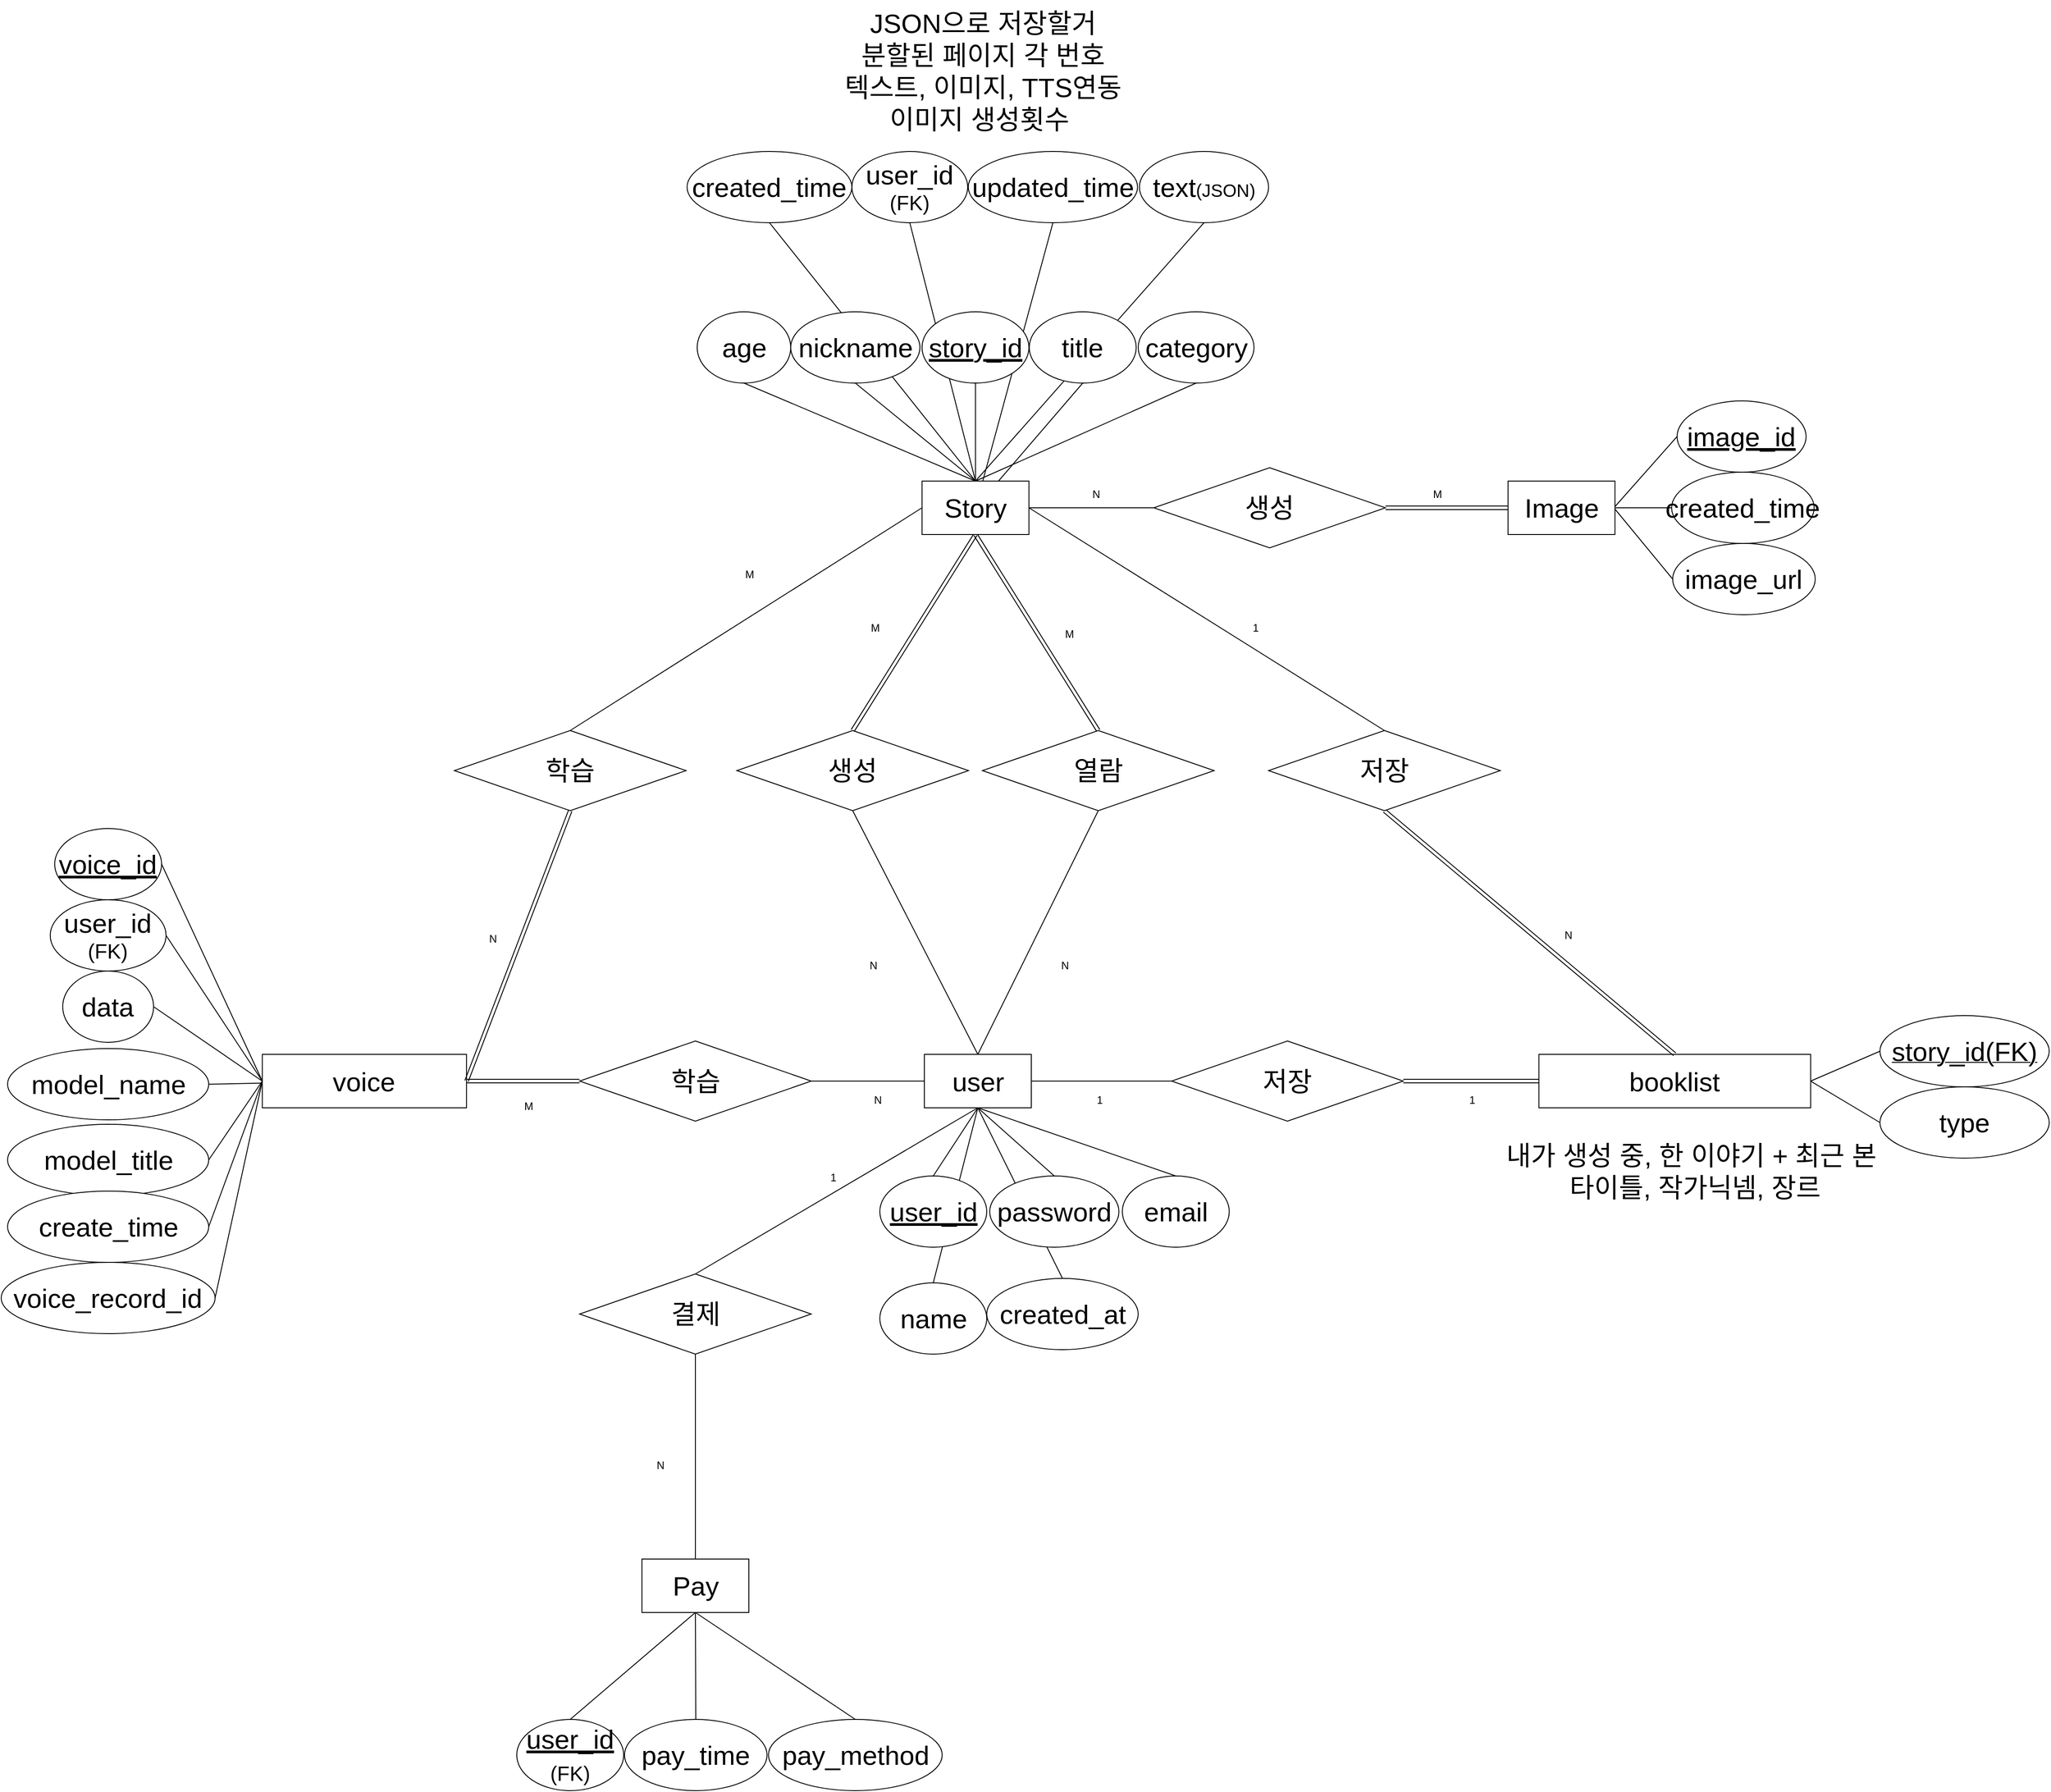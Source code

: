 <mxfile version="26.2.13">
  <diagram id="H-LKPR2eJLxQi2jiz3VE" name="페이지-1">
    <mxGraphModel dx="2068" dy="-8203" grid="1" gridSize="10" guides="1" tooltips="1" connect="1" arrows="1" fold="1" page="1" pageScale="1" pageWidth="827" pageHeight="1169" math="0" shadow="0">
      <root>
        <mxCell id="0" />
        <mxCell id="1" parent="0" />
        <mxCell id="0f62TDmaW-4vC21WAlyS-1" style="rounded=0;orthogonalLoop=1;jettySize=auto;html=1;exitX=0.5;exitY=1;exitDx=0;exitDy=0;entryX=0.5;entryY=0;entryDx=0;entryDy=0;endArrow=none;startFill=0;" edge="1" parent="1" source="0f62TDmaW-4vC21WAlyS-92" target="0f62TDmaW-4vC21WAlyS-15">
          <mxGeometry relative="1" as="geometry" />
        </mxCell>
        <mxCell id="0f62TDmaW-4vC21WAlyS-2" style="rounded=0;orthogonalLoop=1;jettySize=auto;html=1;exitX=0.5;exitY=1;exitDx=0;exitDy=0;entryX=0.5;entryY=0;entryDx=0;entryDy=0;endArrow=none;startFill=0;" edge="1" parent="1" source="0f62TDmaW-4vC21WAlyS-97" target="0f62TDmaW-4vC21WAlyS-15">
          <mxGeometry relative="1" as="geometry" />
        </mxCell>
        <mxCell id="0f62TDmaW-4vC21WAlyS-3" style="rounded=0;orthogonalLoop=1;jettySize=auto;html=1;exitX=0.5;exitY=1;exitDx=0;exitDy=0;endArrow=none;startFill=0;" edge="1" parent="1" source="0f62TDmaW-4vC21WAlyS-98" target="0f62TDmaW-4vC21WAlyS-15">
          <mxGeometry relative="1" as="geometry" />
        </mxCell>
        <mxCell id="0f62TDmaW-4vC21WAlyS-4" style="rounded=0;orthogonalLoop=1;jettySize=auto;html=1;exitX=0.5;exitY=1;exitDx=0;exitDy=0;entryX=0.5;entryY=0;entryDx=0;entryDy=0;endArrow=none;startFill=0;" edge="1" parent="1" source="0f62TDmaW-4vC21WAlyS-101" target="0f62TDmaW-4vC21WAlyS-15">
          <mxGeometry relative="1" as="geometry" />
        </mxCell>
        <mxCell id="0f62TDmaW-4vC21WAlyS-5" style="rounded=0;orthogonalLoop=1;jettySize=auto;html=1;exitX=0.5;exitY=0;exitDx=0;exitDy=0;entryX=0.5;entryY=1;entryDx=0;entryDy=0;endArrow=none;startFill=0;" edge="1" parent="1" source="0f62TDmaW-4vC21WAlyS-82" target="0f62TDmaW-4vC21WAlyS-9">
          <mxGeometry relative="1" as="geometry" />
        </mxCell>
        <mxCell id="0f62TDmaW-4vC21WAlyS-6" style="rounded=0;orthogonalLoop=1;jettySize=auto;html=1;exitX=0.5;exitY=0;exitDx=0;exitDy=0;entryX=0.5;entryY=1;entryDx=0;entryDy=0;endArrow=none;startFill=0;" edge="1" parent="1" source="0f62TDmaW-4vC21WAlyS-87" target="0f62TDmaW-4vC21WAlyS-9">
          <mxGeometry relative="1" as="geometry" />
        </mxCell>
        <mxCell id="0f62TDmaW-4vC21WAlyS-7" style="rounded=0;orthogonalLoop=1;jettySize=auto;html=1;exitX=0.5;exitY=1;exitDx=0;exitDy=0;entryX=0.5;entryY=0;entryDx=0;entryDy=0;endArrow=none;startFill=0;" edge="1" parent="1" source="0f62TDmaW-4vC21WAlyS-9" target="0f62TDmaW-4vC21WAlyS-62">
          <mxGeometry relative="1" as="geometry" />
        </mxCell>
        <mxCell id="0f62TDmaW-4vC21WAlyS-8" style="rounded=0;orthogonalLoop=1;jettySize=auto;html=1;exitX=1;exitY=0.5;exitDx=0;exitDy=0;entryX=0;entryY=0.5;entryDx=0;entryDy=0;endArrow=none;startFill=0;" edge="1" parent="1" source="0f62TDmaW-4vC21WAlyS-9" target="0f62TDmaW-4vC21WAlyS-77">
          <mxGeometry relative="1" as="geometry" />
        </mxCell>
        <mxCell id="0f62TDmaW-4vC21WAlyS-9" value="&lt;font style=&quot;font-size: 30px;&quot;&gt;user&lt;/font&gt;" style="rounded=0;whiteSpace=wrap;html=1;" vertex="1" parent="1">
          <mxGeometry x="1507.5" y="11173.5" width="120" height="60" as="geometry" />
        </mxCell>
        <mxCell id="0f62TDmaW-4vC21WAlyS-10" style="rounded=0;orthogonalLoop=1;jettySize=auto;html=1;exitX=0.5;exitY=1;exitDx=0;exitDy=0;entryX=0.5;entryY=0;entryDx=0;entryDy=0;endArrow=none;startFill=0;startArrow=none;shape=link;" edge="1" parent="1" source="0f62TDmaW-4vC21WAlyS-15" target="0f62TDmaW-4vC21WAlyS-46">
          <mxGeometry relative="1" as="geometry" />
        </mxCell>
        <mxCell id="0f62TDmaW-4vC21WAlyS-11" style="rounded=0;orthogonalLoop=1;jettySize=auto;html=1;exitX=0.5;exitY=1;exitDx=0;exitDy=0;entryX=0.5;entryY=0;entryDx=0;entryDy=0;endArrow=none;startFill=0;startArrow=none;shape=link;" edge="1" parent="1" source="0f62TDmaW-4vC21WAlyS-15" target="0f62TDmaW-4vC21WAlyS-48">
          <mxGeometry relative="1" as="geometry" />
        </mxCell>
        <mxCell id="0f62TDmaW-4vC21WAlyS-12" style="rounded=0;orthogonalLoop=1;jettySize=auto;html=1;exitX=0;exitY=0.5;exitDx=0;exitDy=0;entryX=0.5;entryY=0;entryDx=0;entryDy=0;endArrow=none;startFill=0;" edge="1" parent="1" source="0f62TDmaW-4vC21WAlyS-15" target="0f62TDmaW-4vC21WAlyS-54">
          <mxGeometry relative="1" as="geometry" />
        </mxCell>
        <mxCell id="0f62TDmaW-4vC21WAlyS-13" style="edgeStyle=orthogonalEdgeStyle;rounded=0;orthogonalLoop=1;jettySize=auto;html=1;exitX=1;exitY=0.5;exitDx=0;exitDy=0;endArrow=none;startFill=0;" edge="1" parent="1" source="0f62TDmaW-4vC21WAlyS-15" target="0f62TDmaW-4vC21WAlyS-66">
          <mxGeometry relative="1" as="geometry" />
        </mxCell>
        <mxCell id="0f62TDmaW-4vC21WAlyS-14" style="rounded=0;orthogonalLoop=1;jettySize=auto;html=1;exitX=1;exitY=0.5;exitDx=0;exitDy=0;entryX=0.5;entryY=0;entryDx=0;entryDy=0;endArrow=none;startFill=0;" edge="1" parent="1" source="0f62TDmaW-4vC21WAlyS-15" target="0f62TDmaW-4vC21WAlyS-104">
          <mxGeometry relative="1" as="geometry" />
        </mxCell>
        <mxCell id="0f62TDmaW-4vC21WAlyS-15" value="&lt;font style=&quot;font-size: 30px;&quot;&gt;Story&lt;/font&gt;" style="rounded=0;whiteSpace=wrap;html=1;" vertex="1" parent="1">
          <mxGeometry x="1504.86" y="10530" width="120" height="60" as="geometry" />
        </mxCell>
        <mxCell id="0f62TDmaW-4vC21WAlyS-16" style="edgeStyle=orthogonalEdgeStyle;rounded=0;orthogonalLoop=1;jettySize=auto;html=1;exitX=1;exitY=0.5;exitDx=0;exitDy=0;entryX=0;entryY=0.5;entryDx=0;entryDy=0;endArrow=none;startFill=0;shape=link;" edge="1" parent="1" source="0f62TDmaW-4vC21WAlyS-17" target="0f62TDmaW-4vC21WAlyS-56">
          <mxGeometry relative="1" as="geometry" />
        </mxCell>
        <mxCell id="0f62TDmaW-4vC21WAlyS-17" value="&lt;font style=&quot;font-size: 30px;&quot;&gt;voice&lt;/font&gt;" style="rounded=0;whiteSpace=wrap;html=1;" vertex="1" parent="1">
          <mxGeometry x="764.39" y="11173.5" width="229.22" height="60" as="geometry" />
        </mxCell>
        <mxCell id="0f62TDmaW-4vC21WAlyS-18" style="rounded=0;orthogonalLoop=1;jettySize=auto;html=1;exitX=1;exitY=0.5;exitDx=0;exitDy=0;entryX=0;entryY=0.5;entryDx=0;entryDy=0;endArrow=none;startFill=0;" edge="1" parent="1" source="0f62TDmaW-4vC21WAlyS-19" target="0f62TDmaW-4vC21WAlyS-17">
          <mxGeometry relative="1" as="geometry" />
        </mxCell>
        <mxCell id="0f62TDmaW-4vC21WAlyS-19" value="&lt;font style=&quot;font-size: 30px;&quot;&gt;&lt;u&gt;voice_id&lt;/u&gt;&lt;/font&gt;" style="ellipse;whiteSpace=wrap;html=1;" vertex="1" parent="1">
          <mxGeometry x="531.39" y="10920" width="120" height="80" as="geometry" />
        </mxCell>
        <mxCell id="0f62TDmaW-4vC21WAlyS-20" style="rounded=0;orthogonalLoop=1;jettySize=auto;html=1;exitX=1;exitY=0.5;exitDx=0;exitDy=0;entryX=0;entryY=0.5;entryDx=0;entryDy=0;endArrow=none;startFill=0;" edge="1" parent="1" source="0f62TDmaW-4vC21WAlyS-21" target="0f62TDmaW-4vC21WAlyS-17">
          <mxGeometry relative="1" as="geometry" />
        </mxCell>
        <mxCell id="0f62TDmaW-4vC21WAlyS-21" value="&lt;span style=&quot;font-size: 30px;&quot;&gt;user_id&lt;/span&gt;&lt;div&gt;&lt;font style=&quot;font-size: 23px;&quot;&gt;(FK)&lt;/font&gt;&lt;/div&gt;" style="ellipse;whiteSpace=wrap;html=1;" vertex="1" parent="1">
          <mxGeometry x="526.39" y="11000" width="130" height="80" as="geometry" />
        </mxCell>
        <mxCell id="0f62TDmaW-4vC21WAlyS-22" style="rounded=0;orthogonalLoop=1;jettySize=auto;html=1;exitX=1;exitY=0.5;exitDx=0;exitDy=0;endArrow=none;startFill=0;" edge="1" parent="1" source="0f62TDmaW-4vC21WAlyS-23" target="0f62TDmaW-4vC21WAlyS-17">
          <mxGeometry relative="1" as="geometry" />
        </mxCell>
        <mxCell id="0f62TDmaW-4vC21WAlyS-23" value="&lt;font style=&quot;font-size: 30px;&quot;&gt;model_name&lt;/font&gt;" style="ellipse;whiteSpace=wrap;html=1;" vertex="1" parent="1">
          <mxGeometry x="478.53" y="11167" width="225.72" height="80" as="geometry" />
        </mxCell>
        <mxCell id="0f62TDmaW-4vC21WAlyS-24" style="rounded=0;orthogonalLoop=1;jettySize=auto;html=1;exitX=1;exitY=0.5;exitDx=0;exitDy=0;entryX=0;entryY=0.5;entryDx=0;entryDy=0;endArrow=none;startFill=0;" edge="1" parent="1" source="0f62TDmaW-4vC21WAlyS-25" target="0f62TDmaW-4vC21WAlyS-17">
          <mxGeometry relative="1" as="geometry" />
        </mxCell>
        <mxCell id="0f62TDmaW-4vC21WAlyS-25" value="&lt;font style=&quot;font-size: 30px;&quot;&gt;model_title&lt;/font&gt;" style="ellipse;whiteSpace=wrap;html=1;" vertex="1" parent="1">
          <mxGeometry x="478.53" y="11252" width="225.72" height="80" as="geometry" />
        </mxCell>
        <mxCell id="0f62TDmaW-4vC21WAlyS-26" style="rounded=0;orthogonalLoop=1;jettySize=auto;html=1;exitX=1;exitY=0.5;exitDx=0;exitDy=0;entryX=0;entryY=0.5;entryDx=0;entryDy=0;endArrow=none;startFill=0;" edge="1" parent="1" source="0f62TDmaW-4vC21WAlyS-27" target="0f62TDmaW-4vC21WAlyS-17">
          <mxGeometry relative="1" as="geometry" />
        </mxCell>
        <mxCell id="0f62TDmaW-4vC21WAlyS-27" value="&lt;font style=&quot;font-size: 30px;&quot;&gt;create_time&lt;/font&gt;" style="ellipse;whiteSpace=wrap;html=1;" vertex="1" parent="1">
          <mxGeometry x="478.53" y="11327" width="225.72" height="80" as="geometry" />
        </mxCell>
        <mxCell id="0f62TDmaW-4vC21WAlyS-28" style="rounded=0;orthogonalLoop=1;jettySize=auto;html=1;exitX=1;exitY=0.5;exitDx=0;exitDy=0;entryX=0;entryY=0.5;entryDx=0;entryDy=0;endArrow=none;startFill=0;" edge="1" parent="1" source="0f62TDmaW-4vC21WAlyS-29" target="0f62TDmaW-4vC21WAlyS-17">
          <mxGeometry relative="1" as="geometry" />
        </mxCell>
        <mxCell id="0f62TDmaW-4vC21WAlyS-29" value="&lt;font style=&quot;font-size: 30px;&quot;&gt;&lt;span&gt;voice_record_id&lt;/span&gt;&lt;/font&gt;" style="ellipse;whiteSpace=wrap;html=1;fontStyle=0" vertex="1" parent="1">
          <mxGeometry x="471.39" y="11407" width="240" height="80" as="geometry" />
        </mxCell>
        <mxCell id="0f62TDmaW-4vC21WAlyS-30" style="rounded=0;orthogonalLoop=1;jettySize=auto;html=1;exitX=1;exitY=0.5;exitDx=0;exitDy=0;entryX=0;entryY=0.5;entryDx=0;entryDy=0;endArrow=none;startFill=0;" edge="1" parent="1" source="0f62TDmaW-4vC21WAlyS-31" target="0f62TDmaW-4vC21WAlyS-17">
          <mxGeometry relative="1" as="geometry" />
        </mxCell>
        <mxCell id="0f62TDmaW-4vC21WAlyS-31" value="&lt;font style=&quot;font-size: 30px;&quot;&gt;data&lt;/font&gt;" style="ellipse;whiteSpace=wrap;html=1;" vertex="1" parent="1">
          <mxGeometry x="540.39" y="11080" width="102" height="80" as="geometry" />
        </mxCell>
        <mxCell id="0f62TDmaW-4vC21WAlyS-32" value="&lt;div&gt;&lt;span style=&quot;font-size: 30px; background-color: transparent; color: light-dark(rgb(0, 0, 0), rgb(255, 255, 255));&quot;&gt;booklist&lt;/span&gt;&lt;/div&gt;" style="rounded=0;whiteSpace=wrap;html=1;" vertex="1" parent="1">
          <mxGeometry x="2197.24" y="11173.5" width="305" height="60" as="geometry" />
        </mxCell>
        <mxCell id="0f62TDmaW-4vC21WAlyS-33" value="&lt;span style=&quot;font-size: 30px;&quot;&gt;내가 생성 중, 한 이야기 + 최근 본&lt;/span&gt;&lt;div&gt;&lt;span style=&quot;font-size: 30px;&quot;&gt;&amp;nbsp;타이틀, 작가닉넴, 장르&lt;/span&gt;&lt;/div&gt;" style="text;html=1;align=center;verticalAlign=middle;resizable=0;points=[];autosize=1;strokeColor=none;fillColor=none;" vertex="1" parent="1">
          <mxGeometry x="2133" y="11260" width="470" height="90" as="geometry" />
        </mxCell>
        <mxCell id="0f62TDmaW-4vC21WAlyS-34" style="rounded=0;orthogonalLoop=1;jettySize=auto;html=1;exitX=0;exitY=0.5;exitDx=0;exitDy=0;entryX=1;entryY=0.5;entryDx=0;entryDy=0;endArrow=none;startFill=0;" edge="1" parent="1" source="0f62TDmaW-4vC21WAlyS-35" target="0f62TDmaW-4vC21WAlyS-32">
          <mxGeometry relative="1" as="geometry" />
        </mxCell>
        <mxCell id="0f62TDmaW-4vC21WAlyS-35" value="&lt;span style=&quot;font-size: 30px;&quot;&gt;story_id(FK)&lt;/span&gt;" style="ellipse;whiteSpace=wrap;html=1;fontStyle=4" vertex="1" parent="1">
          <mxGeometry x="2580" y="11130" width="190" height="80" as="geometry" />
        </mxCell>
        <mxCell id="0f62TDmaW-4vC21WAlyS-36" style="rounded=0;orthogonalLoop=1;jettySize=auto;html=1;exitX=0;exitY=0.5;exitDx=0;exitDy=0;entryX=1;entryY=0.5;entryDx=0;entryDy=0;endArrow=none;startFill=0;" edge="1" parent="1" source="0f62TDmaW-4vC21WAlyS-37" target="0f62TDmaW-4vC21WAlyS-32">
          <mxGeometry relative="1" as="geometry" />
        </mxCell>
        <mxCell id="0f62TDmaW-4vC21WAlyS-37" value="&lt;span style=&quot;font-size: 30px;&quot;&gt;type&lt;/span&gt;" style="ellipse;whiteSpace=wrap;html=1;fontStyle=0" vertex="1" parent="1">
          <mxGeometry x="2580" y="11210" width="190" height="80" as="geometry" />
        </mxCell>
        <mxCell id="0f62TDmaW-4vC21WAlyS-38" value="&lt;span style=&quot;font-size: 30px;&quot;&gt;Pay&lt;/span&gt;" style="rounded=0;whiteSpace=wrap;html=1;" vertex="1" parent="1">
          <mxGeometry x="1190.5" y="11740" width="120" height="60" as="geometry" />
        </mxCell>
        <mxCell id="0f62TDmaW-4vC21WAlyS-39" style="rounded=0;orthogonalLoop=1;jettySize=auto;html=1;exitX=0.5;exitY=0;exitDx=0;exitDy=0;entryX=0.5;entryY=1;entryDx=0;entryDy=0;endArrow=none;startFill=0;" edge="1" parent="1" source="0f62TDmaW-4vC21WAlyS-40" target="0f62TDmaW-4vC21WAlyS-38">
          <mxGeometry relative="1" as="geometry" />
        </mxCell>
        <mxCell id="0f62TDmaW-4vC21WAlyS-40" value="&lt;font style=&quot;font-size: 30px;&quot;&gt;&lt;u&gt;user_id&lt;/u&gt;&lt;/font&gt;&lt;div&gt;&lt;font style=&quot;font-size: 30px;&quot;&gt;&lt;span style=&quot;font-size: 23px;&quot;&gt;(FK)&lt;/span&gt;&lt;u&gt;&lt;/u&gt;&lt;/font&gt;&lt;/div&gt;" style="ellipse;whiteSpace=wrap;html=1;" vertex="1" parent="1">
          <mxGeometry x="1050.0" y="11920" width="120" height="80" as="geometry" />
        </mxCell>
        <mxCell id="0f62TDmaW-4vC21WAlyS-41" style="rounded=0;orthogonalLoop=1;jettySize=auto;html=1;exitX=0.5;exitY=0;exitDx=0;exitDy=0;entryX=0.5;entryY=1;entryDx=0;entryDy=0;endArrow=none;startFill=0;" edge="1" parent="1" source="0f62TDmaW-4vC21WAlyS-42" target="0f62TDmaW-4vC21WAlyS-38">
          <mxGeometry relative="1" as="geometry" />
        </mxCell>
        <mxCell id="0f62TDmaW-4vC21WAlyS-42" value="&lt;font style=&quot;font-size: 30px;&quot;&gt;pay_time&lt;/font&gt;" style="ellipse;whiteSpace=wrap;html=1;" vertex="1" parent="1">
          <mxGeometry x="1170.93" y="11920" width="160" height="80" as="geometry" />
        </mxCell>
        <mxCell id="0f62TDmaW-4vC21WAlyS-43" style="rounded=0;orthogonalLoop=1;jettySize=auto;html=1;exitX=0.5;exitY=0;exitDx=0;exitDy=0;entryX=0.5;entryY=1;entryDx=0;entryDy=0;endArrow=none;startFill=0;" edge="1" parent="1" source="0f62TDmaW-4vC21WAlyS-44" target="0f62TDmaW-4vC21WAlyS-38">
          <mxGeometry relative="1" as="geometry" />
        </mxCell>
        <mxCell id="0f62TDmaW-4vC21WAlyS-44" value="&lt;font style=&quot;font-size: 30px;&quot;&gt;pay_method&lt;/font&gt;" style="ellipse;whiteSpace=wrap;html=1;" vertex="1" parent="1">
          <mxGeometry x="1332.5" y="11920" width="195" height="80" as="geometry" />
        </mxCell>
        <mxCell id="0f62TDmaW-4vC21WAlyS-45" style="rounded=0;orthogonalLoop=1;jettySize=auto;html=1;exitX=0.5;exitY=1;exitDx=0;exitDy=0;endArrow=none;startFill=0;entryX=0.5;entryY=0;entryDx=0;entryDy=0;" edge="1" parent="1" source="0f62TDmaW-4vC21WAlyS-46" target="0f62TDmaW-4vC21WAlyS-9">
          <mxGeometry relative="1" as="geometry" />
        </mxCell>
        <mxCell id="0f62TDmaW-4vC21WAlyS-46" value="&lt;span style=&quot;font-size: 30px;&quot;&gt;생성&lt;/span&gt;" style="rhombus;whiteSpace=wrap;html=1;" vertex="1" parent="1">
          <mxGeometry x="1297.04" y="10810" width="260" height="90" as="geometry" />
        </mxCell>
        <mxCell id="0f62TDmaW-4vC21WAlyS-47" style="rounded=0;orthogonalLoop=1;jettySize=auto;html=1;exitX=0.5;exitY=1;exitDx=0;exitDy=0;endArrow=none;startFill=0;entryX=0.5;entryY=0;entryDx=0;entryDy=0;" edge="1" parent="1" source="0f62TDmaW-4vC21WAlyS-48" target="0f62TDmaW-4vC21WAlyS-9">
          <mxGeometry relative="1" as="geometry" />
        </mxCell>
        <mxCell id="0f62TDmaW-4vC21WAlyS-48" value="&lt;span style=&quot;font-size: 30px;&quot;&gt;열람&lt;/span&gt;" style="rhombus;whiteSpace=wrap;html=1;" vertex="1" parent="1">
          <mxGeometry x="1572.68" y="10810" width="260" height="90" as="geometry" />
        </mxCell>
        <mxCell id="0f62TDmaW-4vC21WAlyS-49" value="N" style="text;html=1;align=center;verticalAlign=middle;resizable=0;points=[];autosize=1;strokeColor=none;fillColor=none;" vertex="1" parent="1">
          <mxGeometry x="1435" y="11059.33" width="30" height="30" as="geometry" />
        </mxCell>
        <mxCell id="0f62TDmaW-4vC21WAlyS-50" value="N" style="text;html=1;align=center;verticalAlign=middle;resizable=0;points=[];autosize=1;strokeColor=none;fillColor=none;" vertex="1" parent="1">
          <mxGeometry x="1650.07" y="11059.33" width="30" height="30" as="geometry" />
        </mxCell>
        <mxCell id="0f62TDmaW-4vC21WAlyS-51" value="M" style="text;html=1;align=center;verticalAlign=middle;resizable=0;points=[];autosize=1;strokeColor=none;fillColor=none;" vertex="1" parent="1">
          <mxGeometry x="1655" y="10686.64" width="30" height="30" as="geometry" />
        </mxCell>
        <mxCell id="0f62TDmaW-4vC21WAlyS-52" value="M" style="text;html=1;align=center;verticalAlign=middle;resizable=0;points=[];autosize=1;strokeColor=none;fillColor=none;" vertex="1" parent="1">
          <mxGeometry x="1436.93" y="10680" width="30" height="30" as="geometry" />
        </mxCell>
        <mxCell id="0f62TDmaW-4vC21WAlyS-53" style="rounded=0;orthogonalLoop=1;jettySize=auto;html=1;exitX=0.5;exitY=1;exitDx=0;exitDy=0;entryX=1;entryY=0.5;entryDx=0;entryDy=0;endArrow=none;startFill=0;shape=link;" edge="1" parent="1" source="0f62TDmaW-4vC21WAlyS-54" target="0f62TDmaW-4vC21WAlyS-17">
          <mxGeometry relative="1" as="geometry" />
        </mxCell>
        <mxCell id="0f62TDmaW-4vC21WAlyS-54" value="&lt;span style=&quot;font-size: 30px;&quot;&gt;학습&lt;/span&gt;" style="rhombus;whiteSpace=wrap;html=1;" vertex="1" parent="1">
          <mxGeometry x="980" y="10810" width="260" height="90" as="geometry" />
        </mxCell>
        <mxCell id="0f62TDmaW-4vC21WAlyS-55" style="edgeStyle=orthogonalEdgeStyle;rounded=0;orthogonalLoop=1;jettySize=auto;html=1;exitX=1;exitY=0.5;exitDx=0;exitDy=0;entryX=0;entryY=0.5;entryDx=0;entryDy=0;endArrow=none;startFill=0;" edge="1" parent="1" source="0f62TDmaW-4vC21WAlyS-56" target="0f62TDmaW-4vC21WAlyS-9">
          <mxGeometry relative="1" as="geometry" />
        </mxCell>
        <mxCell id="0f62TDmaW-4vC21WAlyS-56" value="&lt;span style=&quot;font-size: 30px;&quot;&gt;학습&lt;/span&gt;" style="rhombus;whiteSpace=wrap;html=1;" vertex="1" parent="1">
          <mxGeometry x="1120.5" y="11158.5" width="260" height="90" as="geometry" />
        </mxCell>
        <mxCell id="0f62TDmaW-4vC21WAlyS-57" value="N" style="text;html=1;align=center;verticalAlign=middle;resizable=0;points=[];autosize=1;strokeColor=none;fillColor=none;" vertex="1" parent="1">
          <mxGeometry x="1008" y="11029.33" width="30" height="30" as="geometry" />
        </mxCell>
        <mxCell id="0f62TDmaW-4vC21WAlyS-58" value="M" style="text;html=1;align=center;verticalAlign=middle;resizable=0;points=[];autosize=1;strokeColor=none;fillColor=none;" vertex="1" parent="1">
          <mxGeometry x="1296.11" y="10620" width="30" height="30" as="geometry" />
        </mxCell>
        <mxCell id="0f62TDmaW-4vC21WAlyS-59" value="N" style="text;html=1;align=center;verticalAlign=middle;resizable=0;points=[];autosize=1;strokeColor=none;fillColor=none;" vertex="1" parent="1">
          <mxGeometry x="1440" y="11210" width="30" height="30" as="geometry" />
        </mxCell>
        <mxCell id="0f62TDmaW-4vC21WAlyS-60" value="M" style="text;html=1;align=center;verticalAlign=middle;resizable=0;points=[];autosize=1;strokeColor=none;fillColor=none;" vertex="1" parent="1">
          <mxGeometry x="1047.86" y="11217" width="30" height="30" as="geometry" />
        </mxCell>
        <mxCell id="0f62TDmaW-4vC21WAlyS-61" style="edgeStyle=orthogonalEdgeStyle;rounded=0;orthogonalLoop=1;jettySize=auto;html=1;exitX=0.5;exitY=1;exitDx=0;exitDy=0;entryX=0.5;entryY=0;entryDx=0;entryDy=0;endArrow=none;startFill=0;" edge="1" parent="1" source="0f62TDmaW-4vC21WAlyS-62" target="0f62TDmaW-4vC21WAlyS-38">
          <mxGeometry relative="1" as="geometry" />
        </mxCell>
        <mxCell id="0f62TDmaW-4vC21WAlyS-62" value="&lt;span style=&quot;font-size: 30px;&quot;&gt;결제&lt;/span&gt;" style="rhombus;whiteSpace=wrap;html=1;" vertex="1" parent="1">
          <mxGeometry x="1120.5" y="11420" width="260" height="90" as="geometry" />
        </mxCell>
        <mxCell id="0f62TDmaW-4vC21WAlyS-63" value="1" style="text;html=1;align=center;verticalAlign=middle;resizable=0;points=[];autosize=1;strokeColor=none;fillColor=none;" vertex="1" parent="1">
          <mxGeometry x="1390" y="11297" width="30" height="30" as="geometry" />
        </mxCell>
        <mxCell id="0f62TDmaW-4vC21WAlyS-64" value="N" style="text;html=1;align=center;verticalAlign=middle;resizable=0;points=[];autosize=1;strokeColor=none;fillColor=none;" vertex="1" parent="1">
          <mxGeometry x="1195.5" y="11620" width="30" height="30" as="geometry" />
        </mxCell>
        <mxCell id="0f62TDmaW-4vC21WAlyS-65" style="edgeStyle=orthogonalEdgeStyle;rounded=0;orthogonalLoop=1;jettySize=auto;html=1;exitX=1;exitY=0.5;exitDx=0;exitDy=0;endArrow=none;startFill=0;shape=link;" edge="1" parent="1" source="0f62TDmaW-4vC21WAlyS-66" target="0f62TDmaW-4vC21WAlyS-75">
          <mxGeometry relative="1" as="geometry" />
        </mxCell>
        <mxCell id="0f62TDmaW-4vC21WAlyS-66" value="&lt;span style=&quot;font-size: 30px;&quot;&gt;생성&lt;/span&gt;" style="rhombus;whiteSpace=wrap;html=1;" vertex="1" parent="1">
          <mxGeometry x="1765" y="10515" width="260" height="90" as="geometry" />
        </mxCell>
        <mxCell id="0f62TDmaW-4vC21WAlyS-67" value="N" style="text;html=1;align=center;verticalAlign=middle;resizable=0;points=[];autosize=1;strokeColor=none;fillColor=none;" vertex="1" parent="1">
          <mxGeometry x="1685" y="10530" width="30" height="30" as="geometry" />
        </mxCell>
        <mxCell id="0f62TDmaW-4vC21WAlyS-68" value="M" style="text;html=1;align=center;verticalAlign=middle;resizable=0;points=[];autosize=1;strokeColor=none;fillColor=none;" vertex="1" parent="1">
          <mxGeometry x="2067.61" y="10530" width="30" height="30" as="geometry" />
        </mxCell>
        <mxCell id="0f62TDmaW-4vC21WAlyS-69" style="rounded=0;orthogonalLoop=1;jettySize=auto;html=1;exitX=0;exitY=0.5;exitDx=0;exitDy=0;entryX=1;entryY=0.5;entryDx=0;entryDy=0;endArrow=none;startFill=0;" edge="1" parent="1" source="0f62TDmaW-4vC21WAlyS-70">
          <mxGeometry relative="1" as="geometry">
            <mxPoint x="2281.41" y="10560.0" as="targetPoint" />
          </mxGeometry>
        </mxCell>
        <mxCell id="0f62TDmaW-4vC21WAlyS-70" value="&lt;span style=&quot;font-size: 30px;&quot;&gt;&lt;u&gt;image_id&lt;/u&gt;&lt;/span&gt;" style="ellipse;whiteSpace=wrap;html=1;" vertex="1" parent="1">
          <mxGeometry x="2352.34" y="10440" width="144.79" height="80" as="geometry" />
        </mxCell>
        <mxCell id="0f62TDmaW-4vC21WAlyS-71" style="rounded=0;orthogonalLoop=1;jettySize=auto;html=1;exitX=0;exitY=0.5;exitDx=0;exitDy=0;endArrow=none;startFill=0;" edge="1" parent="1" source="0f62TDmaW-4vC21WAlyS-72">
          <mxGeometry relative="1" as="geometry">
            <mxPoint x="2279" y="10560" as="targetPoint" />
          </mxGeometry>
        </mxCell>
        <mxCell id="0f62TDmaW-4vC21WAlyS-72" value="&lt;font style=&quot;font-size: 30px;&quot;&gt;created_time&lt;/font&gt;" style="ellipse;whiteSpace=wrap;html=1;" vertex="1" parent="1">
          <mxGeometry x="2346.19" y="10520" width="160" height="80" as="geometry" />
        </mxCell>
        <mxCell id="0f62TDmaW-4vC21WAlyS-73" style="rounded=0;orthogonalLoop=1;jettySize=auto;html=1;exitX=0;exitY=0.5;exitDx=0;exitDy=0;entryX=1;entryY=0.5;entryDx=0;entryDy=0;endArrow=none;startFill=0;" edge="1" parent="1" source="0f62TDmaW-4vC21WAlyS-74">
          <mxGeometry relative="1" as="geometry">
            <mxPoint x="2281.41" y="10560.0" as="targetPoint" />
          </mxGeometry>
        </mxCell>
        <mxCell id="0f62TDmaW-4vC21WAlyS-74" value="&lt;span style=&quot;font-size: 30px;&quot;&gt;image_url&lt;/span&gt;" style="ellipse;whiteSpace=wrap;html=1;" vertex="1" parent="1">
          <mxGeometry x="2347.39" y="10600" width="160" height="80" as="geometry" />
        </mxCell>
        <mxCell id="0f62TDmaW-4vC21WAlyS-75" value="&lt;font style=&quot;font-size: 30px;&quot;&gt;Image&lt;/font&gt;" style="rounded=0;whiteSpace=wrap;html=1;" vertex="1" parent="1">
          <mxGeometry x="2162.61" y="10530" width="120" height="60" as="geometry" />
        </mxCell>
        <mxCell id="0f62TDmaW-4vC21WAlyS-76" style="rounded=0;orthogonalLoop=1;jettySize=auto;html=1;exitX=1;exitY=0.5;exitDx=0;exitDy=0;endArrow=none;startFill=0;shape=link;" edge="1" parent="1" source="0f62TDmaW-4vC21WAlyS-77" target="0f62TDmaW-4vC21WAlyS-32">
          <mxGeometry relative="1" as="geometry" />
        </mxCell>
        <mxCell id="0f62TDmaW-4vC21WAlyS-77" value="&lt;span style=&quot;font-size: 30px;&quot;&gt;저장&lt;/span&gt;" style="rhombus;whiteSpace=wrap;html=1;" vertex="1" parent="1">
          <mxGeometry x="1785" y="11158.5" width="260" height="90" as="geometry" />
        </mxCell>
        <mxCell id="0f62TDmaW-4vC21WAlyS-78" value="1" style="text;html=1;align=center;verticalAlign=middle;resizable=0;points=[];autosize=1;strokeColor=none;fillColor=none;" vertex="1" parent="1">
          <mxGeometry x="1689.36" y="11210" width="30" height="30" as="geometry" />
        </mxCell>
        <mxCell id="0f62TDmaW-4vC21WAlyS-79" value="1" style="text;html=1;align=center;verticalAlign=middle;resizable=0;points=[];autosize=1;strokeColor=none;fillColor=none;" vertex="1" parent="1">
          <mxGeometry x="2107.4" y="11210" width="30" height="30" as="geometry" />
        </mxCell>
        <mxCell id="0f62TDmaW-4vC21WAlyS-80" style="rounded=0;orthogonalLoop=1;jettySize=auto;html=1;exitX=0.5;exitY=0;exitDx=0;exitDy=0;entryX=0.5;entryY=1;entryDx=0;entryDy=0;endArrow=none;startFill=0;" edge="1" parent="1" source="0f62TDmaW-4vC21WAlyS-81" target="0f62TDmaW-4vC21WAlyS-9">
          <mxGeometry relative="1" as="geometry" />
        </mxCell>
        <mxCell id="0f62TDmaW-4vC21WAlyS-81" value="&lt;font style=&quot;font-size: 30px;&quot;&gt;&lt;u&gt;user_id&lt;/u&gt;&lt;/font&gt;" style="ellipse;whiteSpace=wrap;html=1;" vertex="1" parent="1">
          <mxGeometry x="1457.5" y="11310" width="120" height="80" as="geometry" />
        </mxCell>
        <mxCell id="0f62TDmaW-4vC21WAlyS-82" value="&lt;font style=&quot;font-size: 30px;&quot;&gt;name&lt;/font&gt;" style="ellipse;whiteSpace=wrap;html=1;" vertex="1" parent="1">
          <mxGeometry x="1457.5" y="11430" width="120" height="80" as="geometry" />
        </mxCell>
        <mxCell id="0f62TDmaW-4vC21WAlyS-83" style="rounded=0;orthogonalLoop=1;jettySize=auto;html=1;exitX=0.5;exitY=0;exitDx=0;exitDy=0;entryX=0.5;entryY=1;entryDx=0;entryDy=0;endArrow=none;startFill=0;" edge="1" parent="1" source="0f62TDmaW-4vC21WAlyS-84" target="0f62TDmaW-4vC21WAlyS-9">
          <mxGeometry relative="1" as="geometry" />
        </mxCell>
        <mxCell id="0f62TDmaW-4vC21WAlyS-84" value="&lt;font style=&quot;font-size: 30px;&quot;&gt;email&lt;/font&gt;" style="ellipse;whiteSpace=wrap;html=1;" vertex="1" parent="1">
          <mxGeometry x="1729.68" y="11310" width="120" height="80" as="geometry" />
        </mxCell>
        <mxCell id="0f62TDmaW-4vC21WAlyS-85" style="rounded=0;orthogonalLoop=1;jettySize=auto;html=1;exitX=0.5;exitY=0;exitDx=0;exitDy=0;entryX=0.5;entryY=1;entryDx=0;entryDy=0;endArrow=none;startFill=0;" edge="1" parent="1" source="0f62TDmaW-4vC21WAlyS-86" target="0f62TDmaW-4vC21WAlyS-9">
          <mxGeometry relative="1" as="geometry" />
        </mxCell>
        <mxCell id="0f62TDmaW-4vC21WAlyS-86" value="&lt;font style=&quot;font-size: 30px;&quot;&gt;password&lt;/font&gt;" style="ellipse;whiteSpace=wrap;html=1;" vertex="1" parent="1">
          <mxGeometry x="1580.85" y="11310" width="145" height="80" as="geometry" />
        </mxCell>
        <mxCell id="0f62TDmaW-4vC21WAlyS-87" value="&lt;font style=&quot;font-size: 30px;&quot;&gt;created_at&lt;/font&gt;" style="ellipse;whiteSpace=wrap;html=1;" vertex="1" parent="1">
          <mxGeometry x="1577.5" y="11425" width="170" height="80" as="geometry" />
        </mxCell>
        <mxCell id="0f62TDmaW-4vC21WAlyS-88" style="rounded=0;orthogonalLoop=1;jettySize=auto;html=1;exitX=0.5;exitY=1;exitDx=0;exitDy=0;entryX=0.5;entryY=0;entryDx=0;entryDy=0;endArrow=none;startFill=0;" edge="1" parent="1" source="0f62TDmaW-4vC21WAlyS-89" target="0f62TDmaW-4vC21WAlyS-15">
          <mxGeometry relative="1" as="geometry" />
        </mxCell>
        <mxCell id="0f62TDmaW-4vC21WAlyS-89" value="&lt;font style=&quot;font-size: 30px;&quot;&gt;&lt;u&gt;story_id&lt;/u&gt;&lt;/font&gt;" style="ellipse;whiteSpace=wrap;html=1;" vertex="1" parent="1">
          <mxGeometry x="1504.86" y="10340" width="120" height="80" as="geometry" />
        </mxCell>
        <mxCell id="0f62TDmaW-4vC21WAlyS-90" style="rounded=0;orthogonalLoop=1;jettySize=auto;html=1;exitX=0.5;exitY=1;exitDx=0;exitDy=0;endArrow=none;startFill=0;" edge="1" parent="1" source="0f62TDmaW-4vC21WAlyS-91" target="0f62TDmaW-4vC21WAlyS-15">
          <mxGeometry relative="1" as="geometry" />
        </mxCell>
        <mxCell id="0f62TDmaW-4vC21WAlyS-91" value="&lt;font style=&quot;font-size: 30px;&quot;&gt;title&lt;/font&gt;" style="ellipse;whiteSpace=wrap;html=1;" vertex="1" parent="1">
          <mxGeometry x="1625.25" y="10340" width="120" height="80" as="geometry" />
        </mxCell>
        <mxCell id="0f62TDmaW-4vC21WAlyS-92" value="&lt;span style=&quot;font-size: 30px;&quot;&gt;user_id&lt;/span&gt;&lt;div&gt;&lt;font style=&quot;font-size: 23px;&quot;&gt;(FK)&lt;/font&gt;&lt;/div&gt;" style="ellipse;whiteSpace=wrap;html=1;" vertex="1" parent="1">
          <mxGeometry x="1426.14" y="10160" width="130" height="80" as="geometry" />
        </mxCell>
        <mxCell id="0f62TDmaW-4vC21WAlyS-93" style="rounded=0;orthogonalLoop=1;jettySize=auto;html=1;exitX=0.5;exitY=1;exitDx=0;exitDy=0;entryX=0.5;entryY=0;entryDx=0;entryDy=0;endArrow=none;startFill=0;" edge="1" parent="1" source="0f62TDmaW-4vC21WAlyS-94" target="0f62TDmaW-4vC21WAlyS-15">
          <mxGeometry relative="1" as="geometry" />
        </mxCell>
        <mxCell id="0f62TDmaW-4vC21WAlyS-94" value="&lt;font style=&quot;font-size: 30px;&quot;&gt;age&lt;/font&gt;" style="ellipse;whiteSpace=wrap;html=1;" vertex="1" parent="1">
          <mxGeometry x="1252.5" y="10340" width="105" height="80" as="geometry" />
        </mxCell>
        <mxCell id="0f62TDmaW-4vC21WAlyS-95" style="rounded=0;orthogonalLoop=1;jettySize=auto;html=1;exitX=0.5;exitY=1;exitDx=0;exitDy=0;entryX=0.5;entryY=0;entryDx=0;entryDy=0;endArrow=none;startFill=0;" edge="1" parent="1" source="0f62TDmaW-4vC21WAlyS-96" target="0f62TDmaW-4vC21WAlyS-15">
          <mxGeometry relative="1" as="geometry" />
        </mxCell>
        <mxCell id="0f62TDmaW-4vC21WAlyS-96" value="&lt;font style=&quot;font-size: 30px;&quot;&gt;category&lt;/font&gt;" style="ellipse;whiteSpace=wrap;html=1;" vertex="1" parent="1">
          <mxGeometry x="1747.5" y="10340" width="130" height="80" as="geometry" />
        </mxCell>
        <mxCell id="0f62TDmaW-4vC21WAlyS-97" value="&lt;font style=&quot;font-size: 30px;&quot;&gt;created_time&lt;/font&gt;" style="ellipse;whiteSpace=wrap;html=1;" vertex="1" parent="1">
          <mxGeometry x="1241.14" y="10160" width="185" height="80" as="geometry" />
        </mxCell>
        <mxCell id="0f62TDmaW-4vC21WAlyS-98" value="&lt;font style=&quot;font-size: 30px;&quot;&gt;updated_time&lt;/font&gt;" style="ellipse;whiteSpace=wrap;html=1;" vertex="1" parent="1">
          <mxGeometry x="1556.78" y="10160" width="190" height="80" as="geometry" />
        </mxCell>
        <mxCell id="0f62TDmaW-4vC21WAlyS-99" style="rounded=0;orthogonalLoop=1;jettySize=auto;html=1;exitX=0.5;exitY=1;exitDx=0;exitDy=0;entryX=0.5;entryY=0;entryDx=0;entryDy=0;endArrow=none;startFill=0;" edge="1" parent="1" source="0f62TDmaW-4vC21WAlyS-100" target="0f62TDmaW-4vC21WAlyS-15">
          <mxGeometry relative="1" as="geometry" />
        </mxCell>
        <mxCell id="0f62TDmaW-4vC21WAlyS-100" value="&lt;span style=&quot;font-size: 30px;&quot;&gt;nickname&lt;/span&gt;" style="ellipse;whiteSpace=wrap;html=1;" vertex="1" parent="1">
          <mxGeometry x="1357.5" y="10340" width="145" height="80" as="geometry" />
        </mxCell>
        <mxCell id="0f62TDmaW-4vC21WAlyS-101" value="&lt;span style=&quot;font-size: 30px;&quot;&gt;text&lt;/span&gt;&lt;font style=&quot;font-size: 20px;&quot;&gt;(JSON)&lt;/font&gt;" style="ellipse;whiteSpace=wrap;html=1;" vertex="1" parent="1">
          <mxGeometry x="1748.85" y="10160" width="145" height="80" as="geometry" />
        </mxCell>
        <mxCell id="0f62TDmaW-4vC21WAlyS-102" value="&lt;span style=&quot;font-size: 30px;&quot;&gt;JSON으로 저장할거&lt;/span&gt;&lt;div&gt;&lt;span style=&quot;font-size: 30px;&quot;&gt;분할된 페이지 각 번호&lt;/span&gt;&lt;/div&gt;&lt;div&gt;&lt;span style=&quot;font-size: 30px;&quot;&gt;텍스트, 이미지,&amp;nbsp;&lt;/span&gt;&lt;span style=&quot;background-color: transparent; font-size: 30px;&quot;&gt;TTS연동&lt;/span&gt;&lt;/div&gt;&lt;div&gt;&lt;span style=&quot;font-size: 30px; white-space-collapse: collapse;&quot;&gt;&lt;span style=&quot;background-color: transparent;&quot;&gt;이미지 생성횟수&lt;/span&gt;&lt;/span&gt;&lt;span style=&quot;font-size: 30px;&quot;&gt;&amp;nbsp;&lt;/span&gt;&lt;/div&gt;" style="text;html=1;align=center;verticalAlign=middle;resizable=0;points=[];autosize=1;strokeColor=none;fillColor=none;" vertex="1" parent="1">
          <mxGeometry x="1397.5" y="9990" width="350" height="160" as="geometry" />
        </mxCell>
        <mxCell id="0f62TDmaW-4vC21WAlyS-103" style="rounded=0;orthogonalLoop=1;jettySize=auto;html=1;exitX=0.5;exitY=1;exitDx=0;exitDy=0;entryX=0.5;entryY=0;entryDx=0;entryDy=0;endArrow=none;startFill=0;shape=link;" edge="1" parent="1" source="0f62TDmaW-4vC21WAlyS-104" target="0f62TDmaW-4vC21WAlyS-32">
          <mxGeometry relative="1" as="geometry" />
        </mxCell>
        <mxCell id="0f62TDmaW-4vC21WAlyS-104" value="&lt;span style=&quot;font-size: 30px;&quot;&gt;저장&lt;/span&gt;" style="rhombus;whiteSpace=wrap;html=1;" vertex="1" parent="1">
          <mxGeometry x="1893.85" y="10810" width="260" height="90" as="geometry" />
        </mxCell>
        <mxCell id="0f62TDmaW-4vC21WAlyS-105" value="1" style="text;html=1;align=center;verticalAlign=middle;resizable=0;points=[];autosize=1;strokeColor=none;fillColor=none;" vertex="1" parent="1">
          <mxGeometry x="1863.85" y="10680" width="30" height="30" as="geometry" />
        </mxCell>
        <mxCell id="0f62TDmaW-4vC21WAlyS-106" value="N" style="text;html=1;align=center;verticalAlign=middle;resizable=0;points=[];autosize=1;strokeColor=none;fillColor=none;" vertex="1" parent="1">
          <mxGeometry x="2215" y="11025" width="30" height="30" as="geometry" />
        </mxCell>
      </root>
    </mxGraphModel>
  </diagram>
</mxfile>
